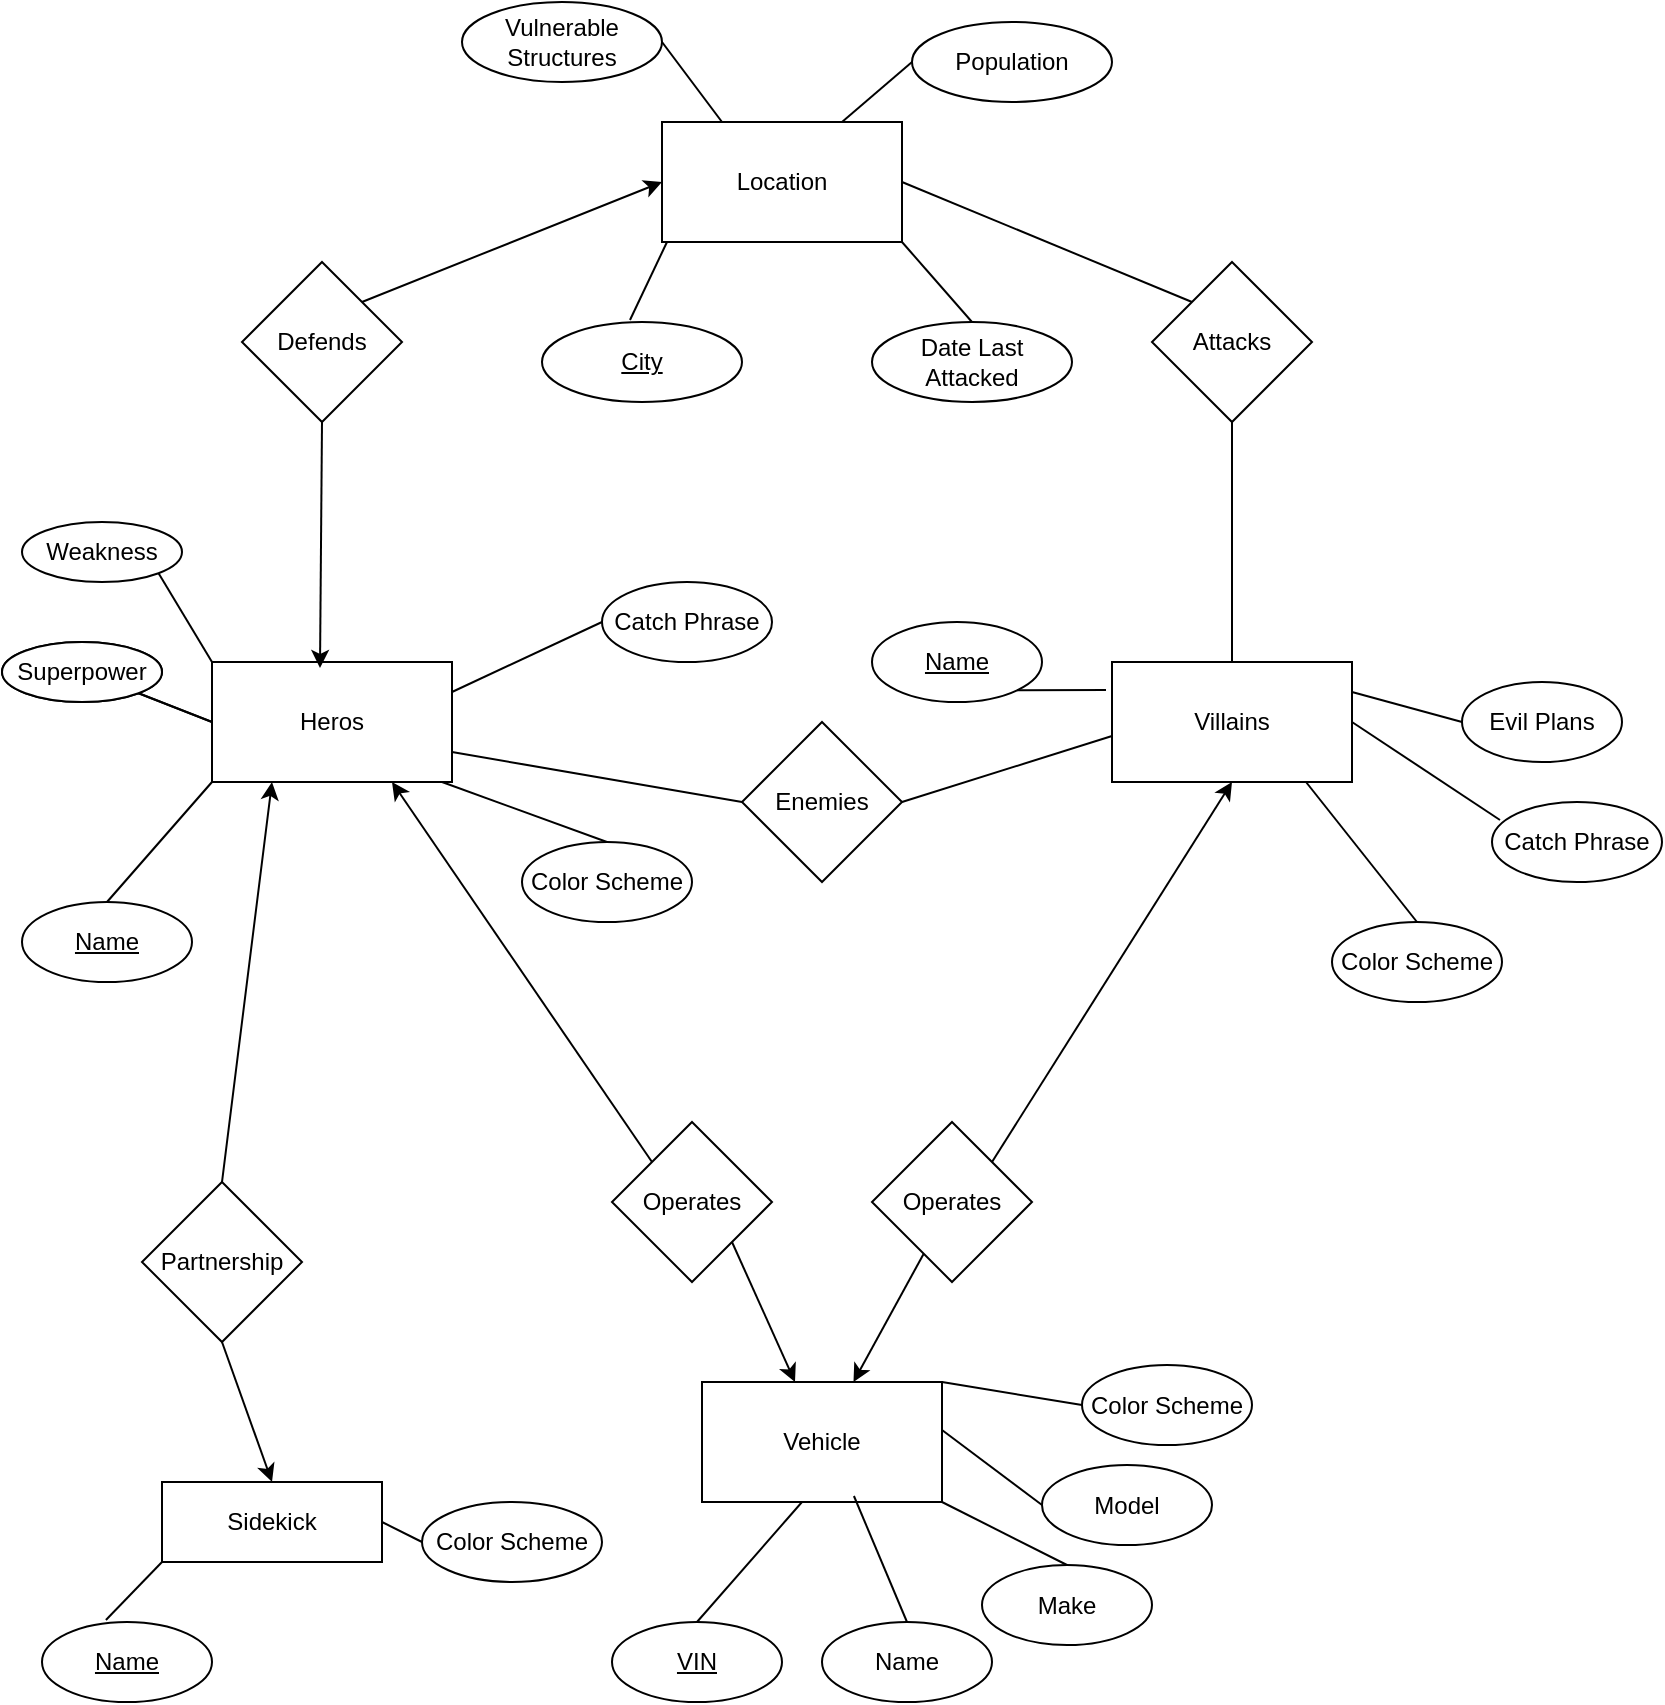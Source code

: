 <mxfile version="14.4.3" type="device"><diagram id="R2lEEEUBdFMjLlhIrx00" name="Page-1"><mxGraphModel dx="1121" dy="1034" grid="1" gridSize="10" guides="1" tooltips="1" connect="1" arrows="1" fold="1" page="1" pageScale="1" pageWidth="850" pageHeight="1100" math="0" shadow="0" extFonts="Permanent Marker^https://fonts.googleapis.com/css?family=Permanent+Marker"><root><mxCell id="0"/><mxCell id="1" parent="0"/><mxCell id="YNA8yrxuX6oOjRcGY2ZD-1" value="Heros" style="rounded=0;whiteSpace=wrap;html=1;" parent="1" vertex="1"><mxGeometry x="105" y="340" width="120" height="60" as="geometry"/></mxCell><mxCell id="YNA8yrxuX6oOjRcGY2ZD-2" value="&lt;u&gt;VIN&lt;/u&gt;" style="ellipse;whiteSpace=wrap;html=1;" parent="1" vertex="1"><mxGeometry x="305" y="820" width="85" height="40" as="geometry"/></mxCell><mxCell id="YNA8yrxuX6oOjRcGY2ZD-4" value="Color Scheme" style="ellipse;whiteSpace=wrap;html=1;" parent="1" vertex="1"><mxGeometry x="260" y="430" width="85" height="40" as="geometry"/></mxCell><mxCell id="YNA8yrxuX6oOjRcGY2ZD-5" value="Catch Phrase" style="ellipse;whiteSpace=wrap;html=1;" parent="1" vertex="1"><mxGeometry x="300" y="300" width="85" height="40" as="geometry"/></mxCell><mxCell id="YNA8yrxuX6oOjRcGY2ZD-6" value="" style="endArrow=none;html=1;exitX=0.5;exitY=0;exitDx=0;exitDy=0;" parent="1" source="YNA8yrxuX6oOjRcGY2ZD-2" edge="1"><mxGeometry width="50" height="50" relative="1" as="geometry"><mxPoint x="370" y="790" as="sourcePoint"/><mxPoint x="400" y="760" as="targetPoint"/></mxGeometry></mxCell><mxCell id="YNA8yrxuX6oOjRcGY2ZD-8" value="" style="endArrow=none;html=1;exitX=0.5;exitY=0;exitDx=0;exitDy=0;" parent="1" source="YNA8yrxuX6oOjRcGY2ZD-4" edge="1"><mxGeometry width="50" height="50" relative="1" as="geometry"><mxPoint x="195" y="460" as="sourcePoint"/><mxPoint x="220" y="400" as="targetPoint"/></mxGeometry></mxCell><mxCell id="YNA8yrxuX6oOjRcGY2ZD-9" value="" style="endArrow=none;html=1;entryX=0;entryY=0.5;entryDx=0;entryDy=0;exitX=1;exitY=0.25;exitDx=0;exitDy=0;" parent="1" source="YNA8yrxuX6oOjRcGY2ZD-1" target="YNA8yrxuX6oOjRcGY2ZD-5" edge="1"><mxGeometry width="50" height="50" relative="1" as="geometry"><mxPoint x="225" y="370" as="sourcePoint"/><mxPoint x="275" y="320" as="targetPoint"/></mxGeometry></mxCell><mxCell id="YNA8yrxuX6oOjRcGY2ZD-10" value="Villains" style="rounded=0;whiteSpace=wrap;html=1;" parent="1" vertex="1"><mxGeometry x="555" y="340" width="120" height="60" as="geometry"/></mxCell><mxCell id="YNA8yrxuX6oOjRcGY2ZD-11" value="&lt;u&gt;Name&lt;/u&gt;" style="ellipse;whiteSpace=wrap;html=1;" parent="1" vertex="1"><mxGeometry x="435" y="320" width="85" height="40" as="geometry"/></mxCell><mxCell id="YNA8yrxuX6oOjRcGY2ZD-13" value="Color Scheme" style="ellipse;whiteSpace=wrap;html=1;" parent="1" vertex="1"><mxGeometry x="665" y="470" width="85" height="40" as="geometry"/></mxCell><mxCell id="YNA8yrxuX6oOjRcGY2ZD-14" value="Catch Phrase" style="ellipse;whiteSpace=wrap;html=1;" parent="1" vertex="1"><mxGeometry x="745" y="410" width="85" height="40" as="geometry"/></mxCell><mxCell id="YNA8yrxuX6oOjRcGY2ZD-15" value="" style="endArrow=none;html=1;exitX=1;exitY=1;exitDx=0;exitDy=0;" parent="1" source="YNA8yrxuX6oOjRcGY2ZD-11" edge="1"><mxGeometry width="50" height="50" relative="1" as="geometry"><mxPoint x="520" y="360" as="sourcePoint"/><mxPoint x="552" y="354" as="targetPoint"/></mxGeometry></mxCell><mxCell id="YNA8yrxuX6oOjRcGY2ZD-17" value="" style="endArrow=none;html=1;exitX=0.5;exitY=0;exitDx=0;exitDy=0;" parent="1" source="YNA8yrxuX6oOjRcGY2ZD-13" edge="1"><mxGeometry width="50" height="50" relative="1" as="geometry"><mxPoint x="645" y="460" as="sourcePoint"/><mxPoint x="652" y="400" as="targetPoint"/></mxGeometry></mxCell><mxCell id="YNA8yrxuX6oOjRcGY2ZD-18" value="" style="endArrow=none;html=1;entryX=0.047;entryY=0.225;entryDx=0;entryDy=0;entryPerimeter=0;" parent="1" target="YNA8yrxuX6oOjRcGY2ZD-14" edge="1"><mxGeometry width="50" height="50" relative="1" as="geometry"><mxPoint x="675" y="370" as="sourcePoint"/><mxPoint x="725" y="320" as="targetPoint"/></mxGeometry></mxCell><mxCell id="YNA8yrxuX6oOjRcGY2ZD-19" value="Location" style="rounded=0;whiteSpace=wrap;html=1;" parent="1" vertex="1"><mxGeometry x="330" y="70" width="120" height="60" as="geometry"/></mxCell><mxCell id="YNA8yrxuX6oOjRcGY2ZD-20" value="&lt;u&gt;City&lt;/u&gt;" style="ellipse;whiteSpace=wrap;html=1;" parent="1" vertex="1"><mxGeometry x="270" y="170" width="100" height="40" as="geometry"/></mxCell><mxCell id="YNA8yrxuX6oOjRcGY2ZD-21" value="Date Last Attacked" style="ellipse;whiteSpace=wrap;html=1;" parent="1" vertex="1"><mxGeometry x="435" y="170" width="100" height="40" as="geometry"/></mxCell><mxCell id="YNA8yrxuX6oOjRcGY2ZD-22" value="" style="endArrow=none;html=1;exitX=0.44;exitY=-0.025;exitDx=0;exitDy=0;exitPerimeter=0;" parent="1" source="YNA8yrxuX6oOjRcGY2ZD-20" edge="1"><mxGeometry width="50" height="50" relative="1" as="geometry"><mxPoint x="282.5" y="180" as="sourcePoint"/><mxPoint x="332.5" y="130" as="targetPoint"/></mxGeometry></mxCell><mxCell id="YNA8yrxuX6oOjRcGY2ZD-23" value="" style="endArrow=none;html=1;exitX=1;exitY=1;exitDx=0;exitDy=0;entryX=0.5;entryY=0;entryDx=0;entryDy=0;" parent="1" source="YNA8yrxuX6oOjRcGY2ZD-19" target="YNA8yrxuX6oOjRcGY2ZD-21" edge="1"><mxGeometry width="50" height="50" relative="1" as="geometry"><mxPoint x="500" y="140" as="sourcePoint"/><mxPoint x="550" y="90" as="targetPoint"/></mxGeometry></mxCell><mxCell id="YNA8yrxuX6oOjRcGY2ZD-24" value="Defends" style="rhombus;whiteSpace=wrap;html=1;" parent="1" vertex="1"><mxGeometry x="120" y="140" width="80" height="80" as="geometry"/></mxCell><mxCell id="YNA8yrxuX6oOjRcGY2ZD-25" value="Attacks" style="rhombus;whiteSpace=wrap;html=1;" parent="1" vertex="1"><mxGeometry x="575" y="140" width="80" height="80" as="geometry"/></mxCell><mxCell id="YNA8yrxuX6oOjRcGY2ZD-26" value="" style="endArrow=classic;html=1;exitX=0.5;exitY=1;exitDx=0;exitDy=0;entryX=0.45;entryY=0.05;entryDx=0;entryDy=0;entryPerimeter=0;" parent="1" source="YNA8yrxuX6oOjRcGY2ZD-24" target="YNA8yrxuX6oOjRcGY2ZD-1" edge="1"><mxGeometry width="50" height="50" relative="1" as="geometry"><mxPoint x="160" y="260" as="sourcePoint"/><mxPoint x="210" y="210" as="targetPoint"/></mxGeometry></mxCell><mxCell id="YNA8yrxuX6oOjRcGY2ZD-27" value="" style="endArrow=classic;html=1;entryX=0;entryY=0.5;entryDx=0;entryDy=0;exitX=1;exitY=0;exitDx=0;exitDy=0;" parent="1" source="YNA8yrxuX6oOjRcGY2ZD-24" target="YNA8yrxuX6oOjRcGY2ZD-19" edge="1"><mxGeometry width="50" height="50" relative="1" as="geometry"><mxPoint x="160" y="100" as="sourcePoint"/><mxPoint x="210" y="50" as="targetPoint"/></mxGeometry></mxCell><mxCell id="YNA8yrxuX6oOjRcGY2ZD-28" value="" style="endArrow=none;html=1;entryX=0.5;entryY=1;entryDx=0;entryDy=0;exitX=0.5;exitY=0;exitDx=0;exitDy=0;" parent="1" source="YNA8yrxuX6oOjRcGY2ZD-10" target="YNA8yrxuX6oOjRcGY2ZD-25" edge="1"><mxGeometry width="50" height="50" relative="1" as="geometry"><mxPoint x="520" y="310" as="sourcePoint"/><mxPoint x="570" y="260" as="targetPoint"/></mxGeometry></mxCell><mxCell id="YNA8yrxuX6oOjRcGY2ZD-29" value="" style="endArrow=none;html=1;entryX=0;entryY=0;entryDx=0;entryDy=0;exitX=1;exitY=0.5;exitDx=0;exitDy=0;" parent="1" source="YNA8yrxuX6oOjRcGY2ZD-19" target="YNA8yrxuX6oOjRcGY2ZD-25" edge="1"><mxGeometry width="50" height="50" relative="1" as="geometry"><mxPoint x="520" y="130" as="sourcePoint"/><mxPoint x="570" y="90" as="targetPoint"/></mxGeometry></mxCell><mxCell id="YNA8yrxuX6oOjRcGY2ZD-30" value="Enemies" style="rhombus;whiteSpace=wrap;html=1;" parent="1" vertex="1"><mxGeometry x="370" y="370" width="80" height="80" as="geometry"/></mxCell><mxCell id="YNA8yrxuX6oOjRcGY2ZD-31" value="" style="endArrow=none;html=1;entryX=0;entryY=0.5;entryDx=0;entryDy=0;exitX=1;exitY=0.75;exitDx=0;exitDy=0;" parent="1" source="YNA8yrxuX6oOjRcGY2ZD-1" target="YNA8yrxuX6oOjRcGY2ZD-30" edge="1"><mxGeometry width="50" height="50" relative="1" as="geometry"><mxPoint x="220" y="420" as="sourcePoint"/><mxPoint x="270" y="370" as="targetPoint"/></mxGeometry></mxCell><mxCell id="YNA8yrxuX6oOjRcGY2ZD-32" value="" style="endArrow=none;html=1;exitX=1;exitY=0.5;exitDx=0;exitDy=0;entryX=0;entryY=0.617;entryDx=0;entryDy=0;entryPerimeter=0;" parent="1" source="YNA8yrxuX6oOjRcGY2ZD-30" target="YNA8yrxuX6oOjRcGY2ZD-10" edge="1"><mxGeometry width="50" height="50" relative="1" as="geometry"><mxPoint x="470" y="440" as="sourcePoint"/><mxPoint x="560" y="380" as="targetPoint"/></mxGeometry></mxCell><mxCell id="YNA8yrxuX6oOjRcGY2ZD-33" value="" style="endArrow=classic;html=1;entryX=0.75;entryY=1;entryDx=0;entryDy=0;exitX=0;exitY=0;exitDx=0;exitDy=0;" parent="1" source="YNA8yrxuX6oOjRcGY2ZD-34" target="YNA8yrxuX6oOjRcGY2ZD-1" edge="1"><mxGeometry width="50" height="50" relative="1" as="geometry"><mxPoint x="360" y="590" as="sourcePoint"/><mxPoint x="280" y="530" as="targetPoint"/></mxGeometry></mxCell><mxCell id="YNA8yrxuX6oOjRcGY2ZD-34" value="Operates" style="rhombus;whiteSpace=wrap;html=1;" parent="1" vertex="1"><mxGeometry x="305" y="570" width="80" height="80" as="geometry"/></mxCell><mxCell id="YNA8yrxuX6oOjRcGY2ZD-35" value="" style="endArrow=classic;html=1;entryX=0.5;entryY=1;entryDx=0;entryDy=0;exitX=1;exitY=0;exitDx=0;exitDy=0;" parent="1" source="YNA8yrxuX6oOjRcGY2ZD-36" target="YNA8yrxuX6oOjRcGY2ZD-10" edge="1"><mxGeometry width="50" height="50" relative="1" as="geometry"><mxPoint x="490" y="590" as="sourcePoint"/><mxPoint x="500" y="310" as="targetPoint"/></mxGeometry></mxCell><mxCell id="YNA8yrxuX6oOjRcGY2ZD-36" value="Operates" style="rhombus;whiteSpace=wrap;html=1;" parent="1" vertex="1"><mxGeometry x="435" y="570" width="80" height="80" as="geometry"/></mxCell><mxCell id="YNA8yrxuX6oOjRcGY2ZD-37" value="Vehicle" style="rounded=0;whiteSpace=wrap;html=1;" parent="1" vertex="1"><mxGeometry x="350" y="700" width="120" height="60" as="geometry"/></mxCell><mxCell id="YNA8yrxuX6oOjRcGY2ZD-38" value="" style="endArrow=classic;html=1;exitX=1;exitY=1;exitDx=0;exitDy=0;" parent="1" source="YNA8yrxuX6oOjRcGY2ZD-34" target="YNA8yrxuX6oOjRcGY2ZD-37" edge="1"><mxGeometry width="50" height="50" relative="1" as="geometry"><mxPoint x="190" y="740" as="sourcePoint"/><mxPoint x="240" y="690" as="targetPoint"/></mxGeometry></mxCell><mxCell id="YNA8yrxuX6oOjRcGY2ZD-39" value="" style="endArrow=classic;html=1;" parent="1" source="YNA8yrxuX6oOjRcGY2ZD-36" edge="1"><mxGeometry width="50" height="50" relative="1" as="geometry"><mxPoint x="394.25" y="630" as="sourcePoint"/><mxPoint x="425.75" y="700" as="targetPoint"/></mxGeometry></mxCell><mxCell id="YNA8yrxuX6oOjRcGY2ZD-40" value="" style="endArrow=classic;html=1;entryX=0.25;entryY=1;entryDx=0;entryDy=0;exitX=0.5;exitY=0;exitDx=0;exitDy=0;" parent="1" source="YNA8yrxuX6oOjRcGY2ZD-41" target="YNA8yrxuX6oOjRcGY2ZD-1" edge="1"><mxGeometry width="50" height="50" relative="1" as="geometry"><mxPoint x="100" y="590" as="sourcePoint"/><mxPoint x="140" y="530" as="targetPoint"/></mxGeometry></mxCell><mxCell id="YNA8yrxuX6oOjRcGY2ZD-41" value="Partnership" style="rhombus;whiteSpace=wrap;html=1;" parent="1" vertex="1"><mxGeometry x="70" y="600" width="80" height="80" as="geometry"/></mxCell><mxCell id="YNA8yrxuX6oOjRcGY2ZD-42" value="" style="endArrow=classic;html=1;exitX=0.5;exitY=1;exitDx=0;exitDy=0;entryX=0.5;entryY=0;entryDx=0;entryDy=0;" parent="1" source="YNA8yrxuX6oOjRcGY2ZD-41" target="YNA8yrxuX6oOjRcGY2ZD-52" edge="1"><mxGeometry width="50" height="50" relative="1" as="geometry"><mxPoint x="160" y="750" as="sourcePoint"/><mxPoint x="210" y="700" as="targetPoint"/></mxGeometry></mxCell><mxCell id="YNA8yrxuX6oOjRcGY2ZD-43" value="Superpower" style="ellipse;whiteSpace=wrap;html=1;" parent="1" vertex="1"><mxGeometry y="330" width="80" height="30" as="geometry"/></mxCell><mxCell id="YNA8yrxuX6oOjRcGY2ZD-45" value="" style="endArrow=none;html=1;exitX=1;exitY=1;exitDx=0;exitDy=0;entryX=0;entryY=0.5;entryDx=0;entryDy=0;" parent="1" source="YNA8yrxuX6oOjRcGY2ZD-43" target="YNA8yrxuX6oOjRcGY2ZD-1" edge="1"><mxGeometry width="50" height="50" relative="1" as="geometry"><mxPoint x="50" y="400" as="sourcePoint"/><mxPoint x="100" y="370" as="targetPoint"/></mxGeometry></mxCell><mxCell id="YNA8yrxuX6oOjRcGY2ZD-46" value="Superpower" style="ellipse;whiteSpace=wrap;html=1;" parent="1" vertex="1"><mxGeometry y="330" width="80" height="30" as="geometry"/></mxCell><mxCell id="YNA8yrxuX6oOjRcGY2ZD-47" value="" style="endArrow=none;html=1;exitX=1;exitY=1;exitDx=0;exitDy=0;entryX=0;entryY=0.5;entryDx=0;entryDy=0;" parent="1" source="YNA8yrxuX6oOjRcGY2ZD-46" edge="1"><mxGeometry width="50" height="50" relative="1" as="geometry"><mxPoint x="50" y="400" as="sourcePoint"/><mxPoint x="105" y="370" as="targetPoint"/></mxGeometry></mxCell><mxCell id="YNA8yrxuX6oOjRcGY2ZD-48" value="Weakness" style="ellipse;whiteSpace=wrap;html=1;" parent="1" vertex="1"><mxGeometry x="10" y="270" width="80" height="30" as="geometry"/></mxCell><mxCell id="YNA8yrxuX6oOjRcGY2ZD-49" value="" style="endArrow=none;html=1;exitX=1;exitY=1;exitDx=0;exitDy=0;entryX=0;entryY=0;entryDx=0;entryDy=0;" parent="1" source="YNA8yrxuX6oOjRcGY2ZD-48" target="YNA8yrxuX6oOjRcGY2ZD-1" edge="1"><mxGeometry width="50" height="50" relative="1" as="geometry"><mxPoint x="60" y="340" as="sourcePoint"/><mxPoint x="115" y="310" as="targetPoint"/></mxGeometry></mxCell><mxCell id="YNA8yrxuX6oOjRcGY2ZD-50" value="Evil Plans" style="ellipse;whiteSpace=wrap;html=1;" parent="1" vertex="1"><mxGeometry x="730" y="350" width="80" height="40" as="geometry"/></mxCell><mxCell id="YNA8yrxuX6oOjRcGY2ZD-51" value="" style="endArrow=none;html=1;entryX=0;entryY=0.5;entryDx=0;entryDy=0;exitX=1;exitY=0.25;exitDx=0;exitDy=0;" parent="1" source="YNA8yrxuX6oOjRcGY2ZD-10" target="YNA8yrxuX6oOjRcGY2ZD-50" edge="1"><mxGeometry width="50" height="50" relative="1" as="geometry"><mxPoint x="680" y="360" as="sourcePoint"/><mxPoint x="770" y="300" as="targetPoint"/></mxGeometry></mxCell><mxCell id="YNA8yrxuX6oOjRcGY2ZD-52" value="Sidekick" style="rounded=0;whiteSpace=wrap;html=1;" parent="1" vertex="1"><mxGeometry x="80" y="750" width="110" height="40" as="geometry"/></mxCell><mxCell id="YNA8yrxuX6oOjRcGY2ZD-54" value="&lt;u&gt;Name&lt;/u&gt;" style="ellipse;whiteSpace=wrap;html=1;" parent="1" vertex="1"><mxGeometry x="20" y="820" width="85" height="40" as="geometry"/></mxCell><mxCell id="YNA8yrxuX6oOjRcGY2ZD-58" value="" style="endArrow=none;html=1;exitX=0.376;exitY=-0.025;exitDx=0;exitDy=0;exitPerimeter=0;entryX=0;entryY=1;entryDx=0;entryDy=0;" parent="1" source="YNA8yrxuX6oOjRcGY2ZD-54" target="YNA8yrxuX6oOjRcGY2ZD-52" edge="1"><mxGeometry width="50" height="50" relative="1" as="geometry"><mxPoint x="20" y="760" as="sourcePoint"/><mxPoint x="70" y="710" as="targetPoint"/></mxGeometry></mxCell><mxCell id="YNA8yrxuX6oOjRcGY2ZD-59" value="Color Scheme" style="ellipse;whiteSpace=wrap;html=1;" parent="1" vertex="1"><mxGeometry x="210" y="760" width="90" height="40" as="geometry"/></mxCell><mxCell id="YNA8yrxuX6oOjRcGY2ZD-60" value="" style="endArrow=none;html=1;exitX=0;exitY=0.5;exitDx=0;exitDy=0;entryX=1;entryY=0.5;entryDx=0;entryDy=0;" parent="1" source="YNA8yrxuX6oOjRcGY2ZD-59" target="YNA8yrxuX6oOjRcGY2ZD-52" edge="1"><mxGeometry width="50" height="50" relative="1" as="geometry"><mxPoint x="150" y="790" as="sourcePoint"/><mxPoint x="165" y="730" as="targetPoint"/></mxGeometry></mxCell><mxCell id="YNA8yrxuX6oOjRcGY2ZD-61" value="&lt;u&gt;Name&lt;/u&gt;" style="ellipse;whiteSpace=wrap;html=1;" parent="1" vertex="1"><mxGeometry x="10" y="460" width="85" height="40" as="geometry"/></mxCell><mxCell id="YNA8yrxuX6oOjRcGY2ZD-62" value="" style="endArrow=none;html=1;exitX=0.5;exitY=0;exitDx=0;exitDy=0;" parent="1" source="YNA8yrxuX6oOjRcGY2ZD-61" edge="1"><mxGeometry width="50" height="50" relative="1" as="geometry"><mxPoint x="75" y="430" as="sourcePoint"/><mxPoint x="105" y="400" as="targetPoint"/></mxGeometry></mxCell><mxCell id="YNA8yrxuX6oOjRcGY2ZD-63" value="Name" style="ellipse;whiteSpace=wrap;html=1;" parent="1" vertex="1"><mxGeometry x="410" y="820" width="85" height="40" as="geometry"/></mxCell><mxCell id="YNA8yrxuX6oOjRcGY2ZD-64" value="" style="endArrow=none;html=1;exitX=0.5;exitY=0;exitDx=0;exitDy=0;entryX=0.633;entryY=0.95;entryDx=0;entryDy=0;entryPerimeter=0;" parent="1" source="YNA8yrxuX6oOjRcGY2ZD-63" target="YNA8yrxuX6oOjRcGY2ZD-37" edge="1"><mxGeometry width="50" height="50" relative="1" as="geometry"><mxPoint x="475" y="790" as="sourcePoint"/><mxPoint x="505" y="760" as="targetPoint"/></mxGeometry></mxCell><mxCell id="YNA8yrxuX6oOjRcGY2ZD-65" value="Make" style="ellipse;whiteSpace=wrap;html=1;" parent="1" vertex="1"><mxGeometry x="490" y="791.5" width="85" height="40" as="geometry"/></mxCell><mxCell id="YNA8yrxuX6oOjRcGY2ZD-66" value="" style="endArrow=none;html=1;exitX=0.5;exitY=0;exitDx=0;exitDy=0;entryX=1;entryY=1;entryDx=0;entryDy=0;" parent="1" source="YNA8yrxuX6oOjRcGY2ZD-65" target="YNA8yrxuX6oOjRcGY2ZD-37" edge="1"><mxGeometry width="50" height="50" relative="1" as="geometry"><mxPoint x="555" y="761.5" as="sourcePoint"/><mxPoint x="505.96" y="728.5" as="targetPoint"/></mxGeometry></mxCell><mxCell id="YNA8yrxuX6oOjRcGY2ZD-67" value="Model" style="ellipse;whiteSpace=wrap;html=1;" parent="1" vertex="1"><mxGeometry x="520" y="741.5" width="85" height="40" as="geometry"/></mxCell><mxCell id="YNA8yrxuX6oOjRcGY2ZD-68" value="" style="endArrow=none;html=1;exitX=0;exitY=0.5;exitDx=0;exitDy=0;entryX=1;entryY=0.4;entryDx=0;entryDy=0;entryPerimeter=0;" parent="1" source="YNA8yrxuX6oOjRcGY2ZD-67" target="YNA8yrxuX6oOjRcGY2ZD-37" edge="1"><mxGeometry width="50" height="50" relative="1" as="geometry"><mxPoint x="585" y="711.5" as="sourcePoint"/><mxPoint x="500" y="710" as="targetPoint"/></mxGeometry></mxCell><mxCell id="YNA8yrxuX6oOjRcGY2ZD-69" value="&lt;div&gt;Color Scheme&lt;/div&gt;" style="ellipse;whiteSpace=wrap;html=1;" parent="1" vertex="1"><mxGeometry x="540" y="691.5" width="85" height="40" as="geometry"/></mxCell><mxCell id="YNA8yrxuX6oOjRcGY2ZD-70" value="" style="endArrow=none;html=1;exitX=0;exitY=0.5;exitDx=0;exitDy=0;entryX=1;entryY=0;entryDx=0;entryDy=0;" parent="1" source="YNA8yrxuX6oOjRcGY2ZD-69" target="YNA8yrxuX6oOjRcGY2ZD-37" edge="1"><mxGeometry width="50" height="50" relative="1" as="geometry"><mxPoint x="605" y="661.5" as="sourcePoint"/><mxPoint x="520" y="660" as="targetPoint"/></mxGeometry></mxCell><mxCell id="BMpGgQbmVWnXfdv5Ooc8-1" value="Population" style="ellipse;whiteSpace=wrap;html=1;" parent="1" vertex="1"><mxGeometry x="455" y="20" width="100" height="40" as="geometry"/></mxCell><mxCell id="BMpGgQbmVWnXfdv5Ooc8-2" value="Vulnerable Structures" style="ellipse;whiteSpace=wrap;html=1;" parent="1" vertex="1"><mxGeometry x="230" y="10" width="100" height="40" as="geometry"/></mxCell><mxCell id="BMpGgQbmVWnXfdv5Ooc8-3" value="" style="endArrow=none;html=1;exitX=0.75;exitY=0;exitDx=0;exitDy=0;entryX=0;entryY=0.5;entryDx=0;entryDy=0;" parent="1" source="YNA8yrxuX6oOjRcGY2ZD-19" target="BMpGgQbmVWnXfdv5Ooc8-1" edge="1"><mxGeometry width="50" height="50" relative="1" as="geometry"><mxPoint x="400" y="320" as="sourcePoint"/><mxPoint x="450" y="270" as="targetPoint"/></mxGeometry></mxCell><mxCell id="BMpGgQbmVWnXfdv5Ooc8-4" value="" style="endArrow=none;html=1;exitX=1;exitY=0.5;exitDx=0;exitDy=0;entryX=0.25;entryY=0;entryDx=0;entryDy=0;" parent="1" source="BMpGgQbmVWnXfdv5Ooc8-2" target="YNA8yrxuX6oOjRcGY2ZD-19" edge="1"><mxGeometry width="50" height="50" relative="1" as="geometry"><mxPoint x="400" y="320" as="sourcePoint"/><mxPoint x="450" y="270" as="targetPoint"/></mxGeometry></mxCell></root></mxGraphModel></diagram></mxfile>